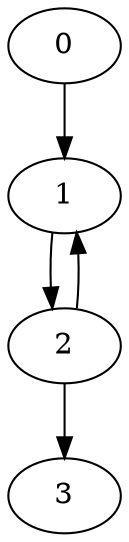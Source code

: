 digraph "Nodes_4_Simple" {
	0	 [Weight=5];
	1	 [Weight=5];
	2	 [Weight=6];
	3	 [Weight=7];
	0 -> 1	 [Weight=3];
	1 -> 2	 [Weight=4];
	2 -> 1	 [Weight=2];
	2 -> 3	 [Weight=3];
}
